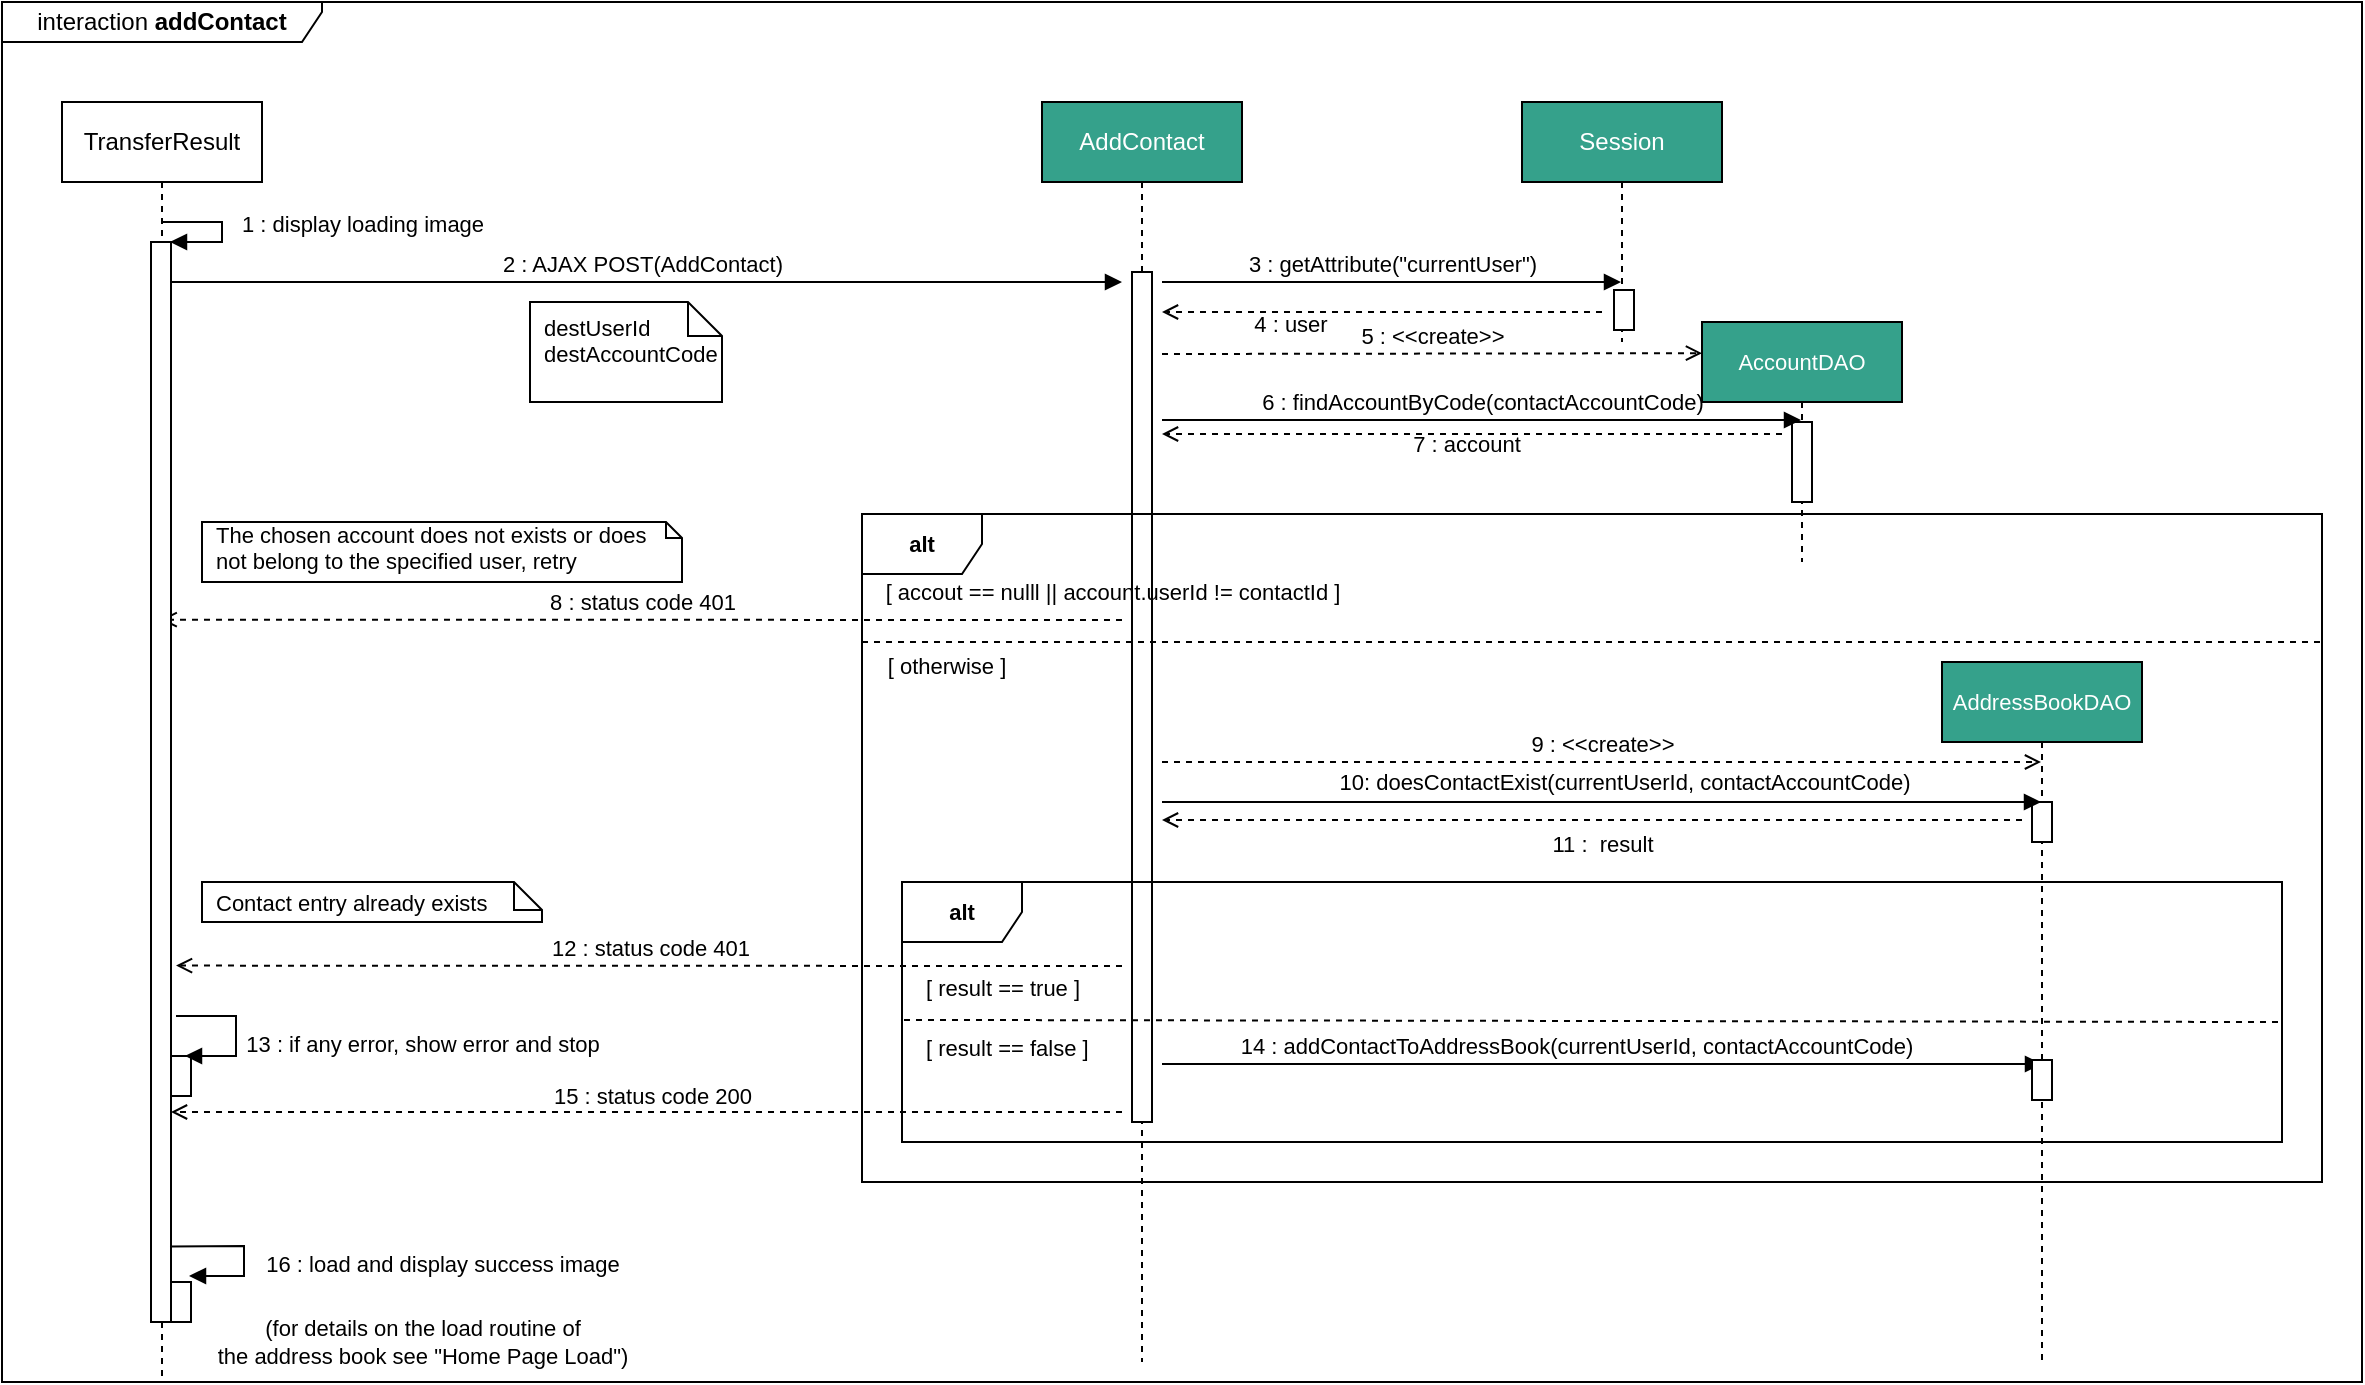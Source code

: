 <mxfile version="20.2.7" type="device"><diagram id="pPWyGHCIAnOzvgvwAfpQ" name="Pagina-1"><mxGraphModel dx="754" dy="406" grid="1" gridSize="10" guides="1" tooltips="1" connect="1" arrows="1" fold="1" page="1" pageScale="1" pageWidth="827" pageHeight="1169" math="0" shadow="0"><root><mxCell id="0"/><mxCell id="1" parent="0"/><mxCell id="zCdCsnu-ITPNOuDZMyxU-1" value="interaction &lt;b&gt;addContact&lt;/b&gt;" style="shape=umlFrame;whiteSpace=wrap;html=1;width=160;height=20;" parent="1" vertex="1"><mxGeometry x="10" width="1180" height="690" as="geometry"/></mxCell><mxCell id="zCdCsnu-ITPNOuDZMyxU-2" value="TransferResult" style="shape=umlLifeline;perimeter=lifelinePerimeter;whiteSpace=wrap;html=1;container=1;collapsible=0;recursiveResize=0;outlineConnect=0;" parent="1" vertex="1"><mxGeometry x="40" y="50" width="100" height="640" as="geometry"/></mxCell><mxCell id="zCdCsnu-ITPNOuDZMyxU-48" value="" style="html=1;points=[];perimeter=orthogonalPerimeter;fontFamily=Helvetica;fontSize=11;" parent="zCdCsnu-ITPNOuDZMyxU-2" vertex="1"><mxGeometry x="54.5" y="590" width="10" height="20" as="geometry"/></mxCell><mxCell id="zCdCsnu-ITPNOuDZMyxU-49" value="" style="html=1;points=[];perimeter=orthogonalPerimeter;fontFamily=Helvetica;fontSize=11;" parent="zCdCsnu-ITPNOuDZMyxU-2" vertex="1"><mxGeometry x="54.5" y="477" width="10" height="20" as="geometry"/></mxCell><mxCell id="zCdCsnu-ITPNOuDZMyxU-3" value="AddContact" style="shape=umlLifeline;perimeter=lifelinePerimeter;whiteSpace=wrap;html=1;container=1;collapsible=0;recursiveResize=0;outlineConnect=0;fontColor=#FFFFFF;labelBackgroundColor=none;fillColor=#35A18B;" parent="1" vertex="1"><mxGeometry x="530" y="50" width="100" height="630" as="geometry"/></mxCell><mxCell id="zCdCsnu-ITPNOuDZMyxU-56" value="" style="html=1;points=[];perimeter=orthogonalPerimeter;fontFamily=Helvetica;fontSize=11;" parent="zCdCsnu-ITPNOuDZMyxU-3" vertex="1"><mxGeometry x="45" y="85" width="10" height="425" as="geometry"/></mxCell><mxCell id="zCdCsnu-ITPNOuDZMyxU-4" value="Session" style="shape=umlLifeline;perimeter=lifelinePerimeter;whiteSpace=wrap;html=1;container=1;collapsible=0;recursiveResize=0;outlineConnect=0;fillColor=#35A18B;fontColor=#FFFFFF;" parent="1" vertex="1"><mxGeometry x="770" y="50" width="100" height="120" as="geometry"/></mxCell><mxCell id="zCdCsnu-ITPNOuDZMyxU-20" value="" style="html=1;points=[];perimeter=orthogonalPerimeter;fontSize=11;" parent="zCdCsnu-ITPNOuDZMyxU-4" vertex="1"><mxGeometry x="46" y="94" width="10" height="20" as="geometry"/></mxCell><mxCell id="zCdCsnu-ITPNOuDZMyxU-5" value="1 : display loading image" style="html=1;verticalAlign=bottom;labelBackgroundColor=none;endArrow=block;endFill=1;rounded=0;entryX=0.95;entryY=0;entryDx=0;entryDy=0;entryPerimeter=0;" parent="1" target="zCdCsnu-ITPNOuDZMyxU-46" edge="1"><mxGeometry x="0.212" y="-70" width="160" relative="1" as="geometry"><mxPoint x="90" y="110" as="sourcePoint"/><mxPoint x="250" y="110" as="targetPoint"/><Array as="points"><mxPoint x="120" y="110"/><mxPoint x="120" y="120"/></Array><mxPoint x="70" y="70" as="offset"/></mxGeometry></mxCell><mxCell id="zCdCsnu-ITPNOuDZMyxU-6" value="2 : AJAX POST(AddContact)" style="html=1;verticalAlign=bottom;labelBackgroundColor=none;endArrow=block;endFill=1;rounded=0;" parent="1" edge="1"><mxGeometry width="160" relative="1" as="geometry"><mxPoint x="90" y="140" as="sourcePoint"/><mxPoint x="570" y="140" as="targetPoint"/></mxGeometry></mxCell><mxCell id="zCdCsnu-ITPNOuDZMyxU-7" value="destAccountCode" style="shape=note2;boundedLbl=1;whiteSpace=wrap;html=1;size=17;verticalAlign=middle;align=left;spacingLeft=5;fontSize=11;spacingTop=2;" parent="1" vertex="1"><mxGeometry x="274" y="150" width="96" height="50" as="geometry"/></mxCell><mxCell id="zCdCsnu-ITPNOuDZMyxU-8" value="destUserId" style="resizeWidth=1;part=1;strokeColor=none;fillColor=none;align=left;spacingLeft=5;fontSize=11;" parent="zCdCsnu-ITPNOuDZMyxU-7" vertex="1"><mxGeometry width="96" height="25" relative="1" as="geometry"/></mxCell><mxCell id="zCdCsnu-ITPNOuDZMyxU-9" value="3 : getAttribute(&quot;currentUser&quot;)" style="html=1;verticalAlign=bottom;labelBackgroundColor=none;endArrow=block;endFill=1;rounded=0;fontSize=11;" parent="1" target="zCdCsnu-ITPNOuDZMyxU-4" edge="1"><mxGeometry width="160" relative="1" as="geometry"><mxPoint x="590" y="140" as="sourcePoint"/><mxPoint x="740" y="146" as="targetPoint"/></mxGeometry></mxCell><mxCell id="zCdCsnu-ITPNOuDZMyxU-10" value="4 : user" style="html=1;verticalAlign=bottom;labelBackgroundColor=none;endArrow=open;endFill=0;dashed=1;rounded=0;fontSize=11;" parent="1" edge="1"><mxGeometry x="0.421" y="15" width="160" relative="1" as="geometry"><mxPoint x="810" y="155" as="sourcePoint"/><mxPoint x="590" y="155" as="targetPoint"/><mxPoint as="offset"/></mxGeometry></mxCell><mxCell id="zCdCsnu-ITPNOuDZMyxU-11" value="AccountDAO" style="shape=umlLifeline;perimeter=lifelinePerimeter;whiteSpace=wrap;html=1;container=1;collapsible=0;recursiveResize=0;outlineConnect=0;fontSize=11;fontColor=#FFFFFF;fillColor=#35A18B;" parent="1" vertex="1"><mxGeometry x="860" y="160" width="100" height="120" as="geometry"/></mxCell><mxCell id="zCdCsnu-ITPNOuDZMyxU-21" value="" style="html=1;points=[];perimeter=orthogonalPerimeter;fontSize=11;" parent="zCdCsnu-ITPNOuDZMyxU-11" vertex="1"><mxGeometry x="45" y="50" width="10" height="40" as="geometry"/></mxCell><mxCell id="zCdCsnu-ITPNOuDZMyxU-12" value="5 : &amp;lt;&amp;lt;create&amp;gt;&amp;gt;" style="html=1;verticalAlign=bottom;labelBackgroundColor=none;endArrow=open;endFill=0;dashed=1;rounded=0;fontSize=11;entryX=0;entryY=0.082;entryDx=0;entryDy=0;entryPerimeter=0;" parent="1" edge="1"><mxGeometry width="160" relative="1" as="geometry"><mxPoint x="590" y="176" as="sourcePoint"/><mxPoint x="860" y="175.6" as="targetPoint"/><mxPoint as="offset"/></mxGeometry></mxCell><mxCell id="zCdCsnu-ITPNOuDZMyxU-13" value="6 : findAccountByCode(contactAccountCode)" style="html=1;verticalAlign=bottom;labelBackgroundColor=none;endArrow=block;endFill=1;rounded=0;fontSize=11;" parent="1" edge="1"><mxGeometry width="160" relative="1" as="geometry"><mxPoint x="590" y="209" as="sourcePoint"/><mxPoint x="909.5" y="209" as="targetPoint"/></mxGeometry></mxCell><mxCell id="zCdCsnu-ITPNOuDZMyxU-15" value="7 : account" style="html=1;verticalAlign=bottom;labelBackgroundColor=none;endArrow=open;endFill=0;dashed=1;rounded=0;fontSize=11;" parent="1" edge="1"><mxGeometry x="0.027" y="14" width="160" relative="1" as="geometry"><mxPoint x="900" y="216" as="sourcePoint"/><mxPoint x="590" y="216" as="targetPoint"/><mxPoint x="1" as="offset"/></mxGeometry></mxCell><mxCell id="zCdCsnu-ITPNOuDZMyxU-16" value="&lt;b&gt;alt&lt;/b&gt;" style="shape=umlFrame;whiteSpace=wrap;html=1;fontSize=11;" parent="1" vertex="1"><mxGeometry x="440" y="256" width="730" height="334" as="geometry"/></mxCell><mxCell id="zCdCsnu-ITPNOuDZMyxU-17" value="" style="shape=note2;boundedLbl=1;whiteSpace=wrap;html=1;size=14;verticalAlign=middle;align=left;spacingLeft=5;fontSize=11;spacingTop=2;" parent="1" vertex="1"><mxGeometry x="110" y="440" width="170" height="20" as="geometry"/></mxCell><mxCell id="zCdCsnu-ITPNOuDZMyxU-18" value="Contact entry already exists" style="resizeWidth=1;part=1;strokeColor=none;fillColor=none;align=left;spacingLeft=5;fontSize=11;" parent="zCdCsnu-ITPNOuDZMyxU-17" vertex="1"><mxGeometry width="170" height="20" relative="1" as="geometry"/></mxCell><mxCell id="zCdCsnu-ITPNOuDZMyxU-22" value="8 : status code 401" style="html=1;verticalAlign=bottom;labelBackgroundColor=none;endArrow=open;endFill=0;dashed=1;rounded=0;fontSize=11;" parent="1" edge="1"><mxGeometry width="160" relative="1" as="geometry"><mxPoint x="570" y="309" as="sourcePoint"/><mxPoint x="89.324" y="308.82" as="targetPoint"/></mxGeometry></mxCell><mxCell id="zCdCsnu-ITPNOuDZMyxU-24" value="[ accout == nulll || account.userId != contactId ]" style="text;html=1;align=center;verticalAlign=middle;resizable=0;points=[];autosize=1;strokeColor=none;fillColor=none;fontSize=11;" parent="1" vertex="1"><mxGeometry x="445" y="280" width="240" height="30" as="geometry"/></mxCell><mxCell id="zCdCsnu-ITPNOuDZMyxU-25" value="" style="endArrow=none;dashed=1;html=1;rounded=0;fontSize=11;" parent="1" edge="1"><mxGeometry width="50" height="50" relative="1" as="geometry"><mxPoint x="440" y="320" as="sourcePoint"/><mxPoint x="1170" y="320" as="targetPoint"/></mxGeometry></mxCell><mxCell id="zCdCsnu-ITPNOuDZMyxU-29" value="[ otherwise ]" style="text;html=1;align=center;verticalAlign=middle;resizable=0;points=[];autosize=1;strokeColor=none;fillColor=none;fontSize=11;" parent="1" vertex="1"><mxGeometry x="442" y="317" width="80" height="30" as="geometry"/></mxCell><mxCell id="zCdCsnu-ITPNOuDZMyxU-30" value="AddressBookDAO" style="shape=umlLifeline;perimeter=lifelinePerimeter;whiteSpace=wrap;html=1;container=1;collapsible=0;recursiveResize=0;outlineConnect=0;fontSize=11;fillColor=#35A18B;fontColor=#FFFFFF;" parent="1" vertex="1"><mxGeometry x="980" y="330" width="100" height="350" as="geometry"/></mxCell><mxCell id="zCdCsnu-ITPNOuDZMyxU-54" value="" style="html=1;points=[];perimeter=orthogonalPerimeter;fontFamily=Helvetica;fontSize=11;" parent="zCdCsnu-ITPNOuDZMyxU-30" vertex="1"><mxGeometry x="45" y="70" width="10" height="20" as="geometry"/></mxCell><mxCell id="zCdCsnu-ITPNOuDZMyxU-31" value="&lt;br&gt;9 : &amp;lt;&amp;lt;create&amp;gt;&amp;gt;&lt;br&gt;" style="html=1;verticalAlign=bottom;labelBackgroundColor=none;endArrow=open;endFill=0;dashed=1;rounded=0;fontSize=11;" parent="1" edge="1"><mxGeometry width="160" relative="1" as="geometry"><mxPoint x="590" y="380" as="sourcePoint"/><mxPoint x="1029.5" y="380" as="targetPoint"/></mxGeometry></mxCell><mxCell id="zCdCsnu-ITPNOuDZMyxU-32" value="" style="html=1;verticalAlign=bottom;labelBackgroundColor=none;endArrow=block;endFill=1;rounded=0;fontSize=11;" parent="1" target="zCdCsnu-ITPNOuDZMyxU-30" edge="1"><mxGeometry width="160" relative="1" as="geometry"><mxPoint x="590" y="400" as="sourcePoint"/><mxPoint x="740" y="400" as="targetPoint"/></mxGeometry></mxCell><mxCell id="zCdCsnu-ITPNOuDZMyxU-33" value="10: doesContactExist(currentUserId, contactAccountCode)" style="edgeLabel;html=1;align=center;verticalAlign=middle;resizable=0;points=[];fontSize=11;" parent="zCdCsnu-ITPNOuDZMyxU-32" vertex="1" connectable="0"><mxGeometry x="0.135" y="-5" relative="1" as="geometry"><mxPoint x="-19" y="-15" as="offset"/></mxGeometry></mxCell><mxCell id="zCdCsnu-ITPNOuDZMyxU-34" value="11 :&amp;nbsp; result" style="html=1;verticalAlign=bottom;labelBackgroundColor=none;endArrow=open;endFill=0;dashed=1;rounded=0;fontSize=11;" parent="1" edge="1"><mxGeometry x="-0.023" y="21" width="160" relative="1" as="geometry"><mxPoint x="1020" y="409" as="sourcePoint"/><mxPoint x="590" y="409" as="targetPoint"/><mxPoint as="offset"/></mxGeometry></mxCell><mxCell id="zCdCsnu-ITPNOuDZMyxU-35" value="&lt;b&gt;alt&lt;/b&gt;" style="shape=umlFrame;whiteSpace=wrap;html=1;fontSize=11;" parent="1" vertex="1"><mxGeometry x="460" y="440" width="690" height="130" as="geometry"/></mxCell><mxCell id="zCdCsnu-ITPNOuDZMyxU-36" value="" style="shape=note2;boundedLbl=1;whiteSpace=wrap;html=1;size=8;verticalAlign=middle;align=left;spacingLeft=5;fontSize=11;spacingTop=2;" parent="1" vertex="1"><mxGeometry x="110" y="260" width="240" height="30" as="geometry"/></mxCell><mxCell id="zCdCsnu-ITPNOuDZMyxU-37" value="The chosen account does not exists or does &#xA;not belong to the specified user, retry" style="resizeWidth=1;part=1;strokeColor=none;fillColor=none;align=left;spacingLeft=5;fontSize=11;fontFamily=Helvetica;" parent="zCdCsnu-ITPNOuDZMyxU-36" vertex="1"><mxGeometry width="240" height="25" relative="1" as="geometry"/></mxCell><mxCell id="zCdCsnu-ITPNOuDZMyxU-38" value="12 : status code 401" style="html=1;verticalAlign=bottom;labelBackgroundColor=none;endArrow=open;endFill=0;dashed=1;rounded=0;fontSize=11;entryX=1.25;entryY=0.67;entryDx=0;entryDy=0;entryPerimeter=0;" parent="1" target="zCdCsnu-ITPNOuDZMyxU-46" edge="1"><mxGeometry width="160" relative="1" as="geometry"><mxPoint x="570" y="482" as="sourcePoint"/><mxPoint x="90" y="482" as="targetPoint"/></mxGeometry></mxCell><mxCell id="zCdCsnu-ITPNOuDZMyxU-39" value="" style="endArrow=none;dashed=1;html=1;rounded=0;fontFamily=Helvetica;fontSize=11;exitX=0;exitY=0.376;exitDx=0;exitDy=0;exitPerimeter=0;entryX=1;entryY=0.381;entryDx=0;entryDy=0;entryPerimeter=0;" parent="1" edge="1"><mxGeometry width="50" height="50" relative="1" as="geometry"><mxPoint x="461" y="508.96" as="sourcePoint"/><mxPoint x="1151" y="510.01" as="targetPoint"/></mxGeometry></mxCell><mxCell id="zCdCsnu-ITPNOuDZMyxU-40" value="[ result == true ]" style="text;whiteSpace=wrap;html=1;fontSize=11;fontFamily=Helvetica;" parent="1" vertex="1"><mxGeometry x="470" y="480" width="90" height="40" as="geometry"/></mxCell><mxCell id="zCdCsnu-ITPNOuDZMyxU-41" value="[ result == false ]" style="text;whiteSpace=wrap;html=1;fontSize=11;fontFamily=Helvetica;" parent="1" vertex="1"><mxGeometry x="470" y="510" width="90" height="40" as="geometry"/></mxCell><mxCell id="zCdCsnu-ITPNOuDZMyxU-42" value="" style="html=1;verticalAlign=bottom;labelBackgroundColor=none;endArrow=block;endFill=1;rounded=0;fontFamily=Helvetica;fontSize=11;entryX=0.5;entryY=0.1;entryDx=0;entryDy=0;entryPerimeter=0;" parent="1" target="zCdCsnu-ITPNOuDZMyxU-55" edge="1"><mxGeometry width="160" relative="1" as="geometry"><mxPoint x="590" y="531" as="sourcePoint"/><mxPoint x="1020" y="530" as="targetPoint"/></mxGeometry></mxCell><mxCell id="zCdCsnu-ITPNOuDZMyxU-53" value="14 : addContactToAddressBook(currentUserId, contactAccountCode)" style="edgeLabel;html=1;align=center;verticalAlign=middle;resizable=0;points=[];fontSize=11;fontFamily=Helvetica;" parent="zCdCsnu-ITPNOuDZMyxU-42" vertex="1" connectable="0"><mxGeometry x="-0.058" y="-2" relative="1" as="geometry"><mxPoint y="-11" as="offset"/></mxGeometry></mxCell><mxCell id="zCdCsnu-ITPNOuDZMyxU-43" value="" style="html=1;verticalAlign=bottom;labelBackgroundColor=none;endArrow=open;endFill=0;dashed=1;rounded=0;fontFamily=Helvetica;fontSize=11;" parent="1" target="zCdCsnu-ITPNOuDZMyxU-46" edge="1"><mxGeometry width="160" relative="1" as="geometry"><mxPoint x="570" y="555" as="sourcePoint"/><mxPoint x="89.5" y="554" as="targetPoint"/></mxGeometry></mxCell><mxCell id="zCdCsnu-ITPNOuDZMyxU-51" value="15 : status code 200" style="edgeLabel;html=1;align=center;verticalAlign=middle;resizable=0;points=[];fontSize=11;fontFamily=Helvetica;" parent="zCdCsnu-ITPNOuDZMyxU-43" vertex="1" connectable="0"><mxGeometry x="0.051" y="3" relative="1" as="geometry"><mxPoint x="15" y="-11" as="offset"/></mxGeometry></mxCell><mxCell id="zCdCsnu-ITPNOuDZMyxU-44" value="13 : if any error, show error and stop" style="html=1;verticalAlign=bottom;labelBackgroundColor=none;endArrow=block;endFill=1;rounded=0;fontFamily=Helvetica;fontSize=11;" parent="1" edge="1"><mxGeometry x="0.325" y="93" width="160" relative="1" as="geometry"><mxPoint x="97" y="507" as="sourcePoint"/><mxPoint x="101.5" y="527" as="targetPoint"/><Array as="points"><mxPoint x="127" y="507"/><mxPoint x="127" y="527"/></Array><mxPoint x="93" y="-90" as="offset"/></mxGeometry></mxCell><mxCell id="zCdCsnu-ITPNOuDZMyxU-46" value="" style="html=1;points=[];perimeter=orthogonalPerimeter;fontFamily=Helvetica;fontSize=11;" parent="1" vertex="1"><mxGeometry x="84.5" y="120" width="10" height="540" as="geometry"/></mxCell><mxCell id="zCdCsnu-ITPNOuDZMyxU-45" value="16 : load and display success image" style="html=1;verticalAlign=bottom;labelBackgroundColor=none;endArrow=block;endFill=1;rounded=0;fontFamily=Helvetica;fontSize=11;exitX=0.95;exitY=0.93;exitDx=0;exitDy=0;exitPerimeter=0;" parent="1" source="zCdCsnu-ITPNOuDZMyxU-46" edge="1"><mxGeometry x="0.308" y="99" width="160" relative="1" as="geometry"><mxPoint x="101" y="617" as="sourcePoint"/><mxPoint x="103.5" y="637" as="targetPoint"/><Array as="points"><mxPoint x="131" y="622"/><mxPoint x="131" y="637"/></Array><mxPoint x="99" y="-96" as="offset"/></mxGeometry></mxCell><mxCell id="zCdCsnu-ITPNOuDZMyxU-52" value="&lt;div&gt;(for details on the load routine of &lt;br&gt;&lt;/div&gt;&lt;div&gt;the address book see &quot;Home Page Load&quot;)&lt;/div&gt;" style="text;html=1;align=center;verticalAlign=middle;resizable=0;points=[];autosize=1;strokeColor=none;fillColor=none;fontSize=11;fontFamily=Helvetica;" parent="1" vertex="1"><mxGeometry x="110" y="650" width="220" height="40" as="geometry"/></mxCell><mxCell id="zCdCsnu-ITPNOuDZMyxU-55" value="" style="html=1;points=[];perimeter=orthogonalPerimeter;fontFamily=Helvetica;fontSize=11;" parent="1" vertex="1"><mxGeometry x="1025" y="529" width="10" height="20" as="geometry"/></mxCell></root></mxGraphModel></diagram></mxfile>